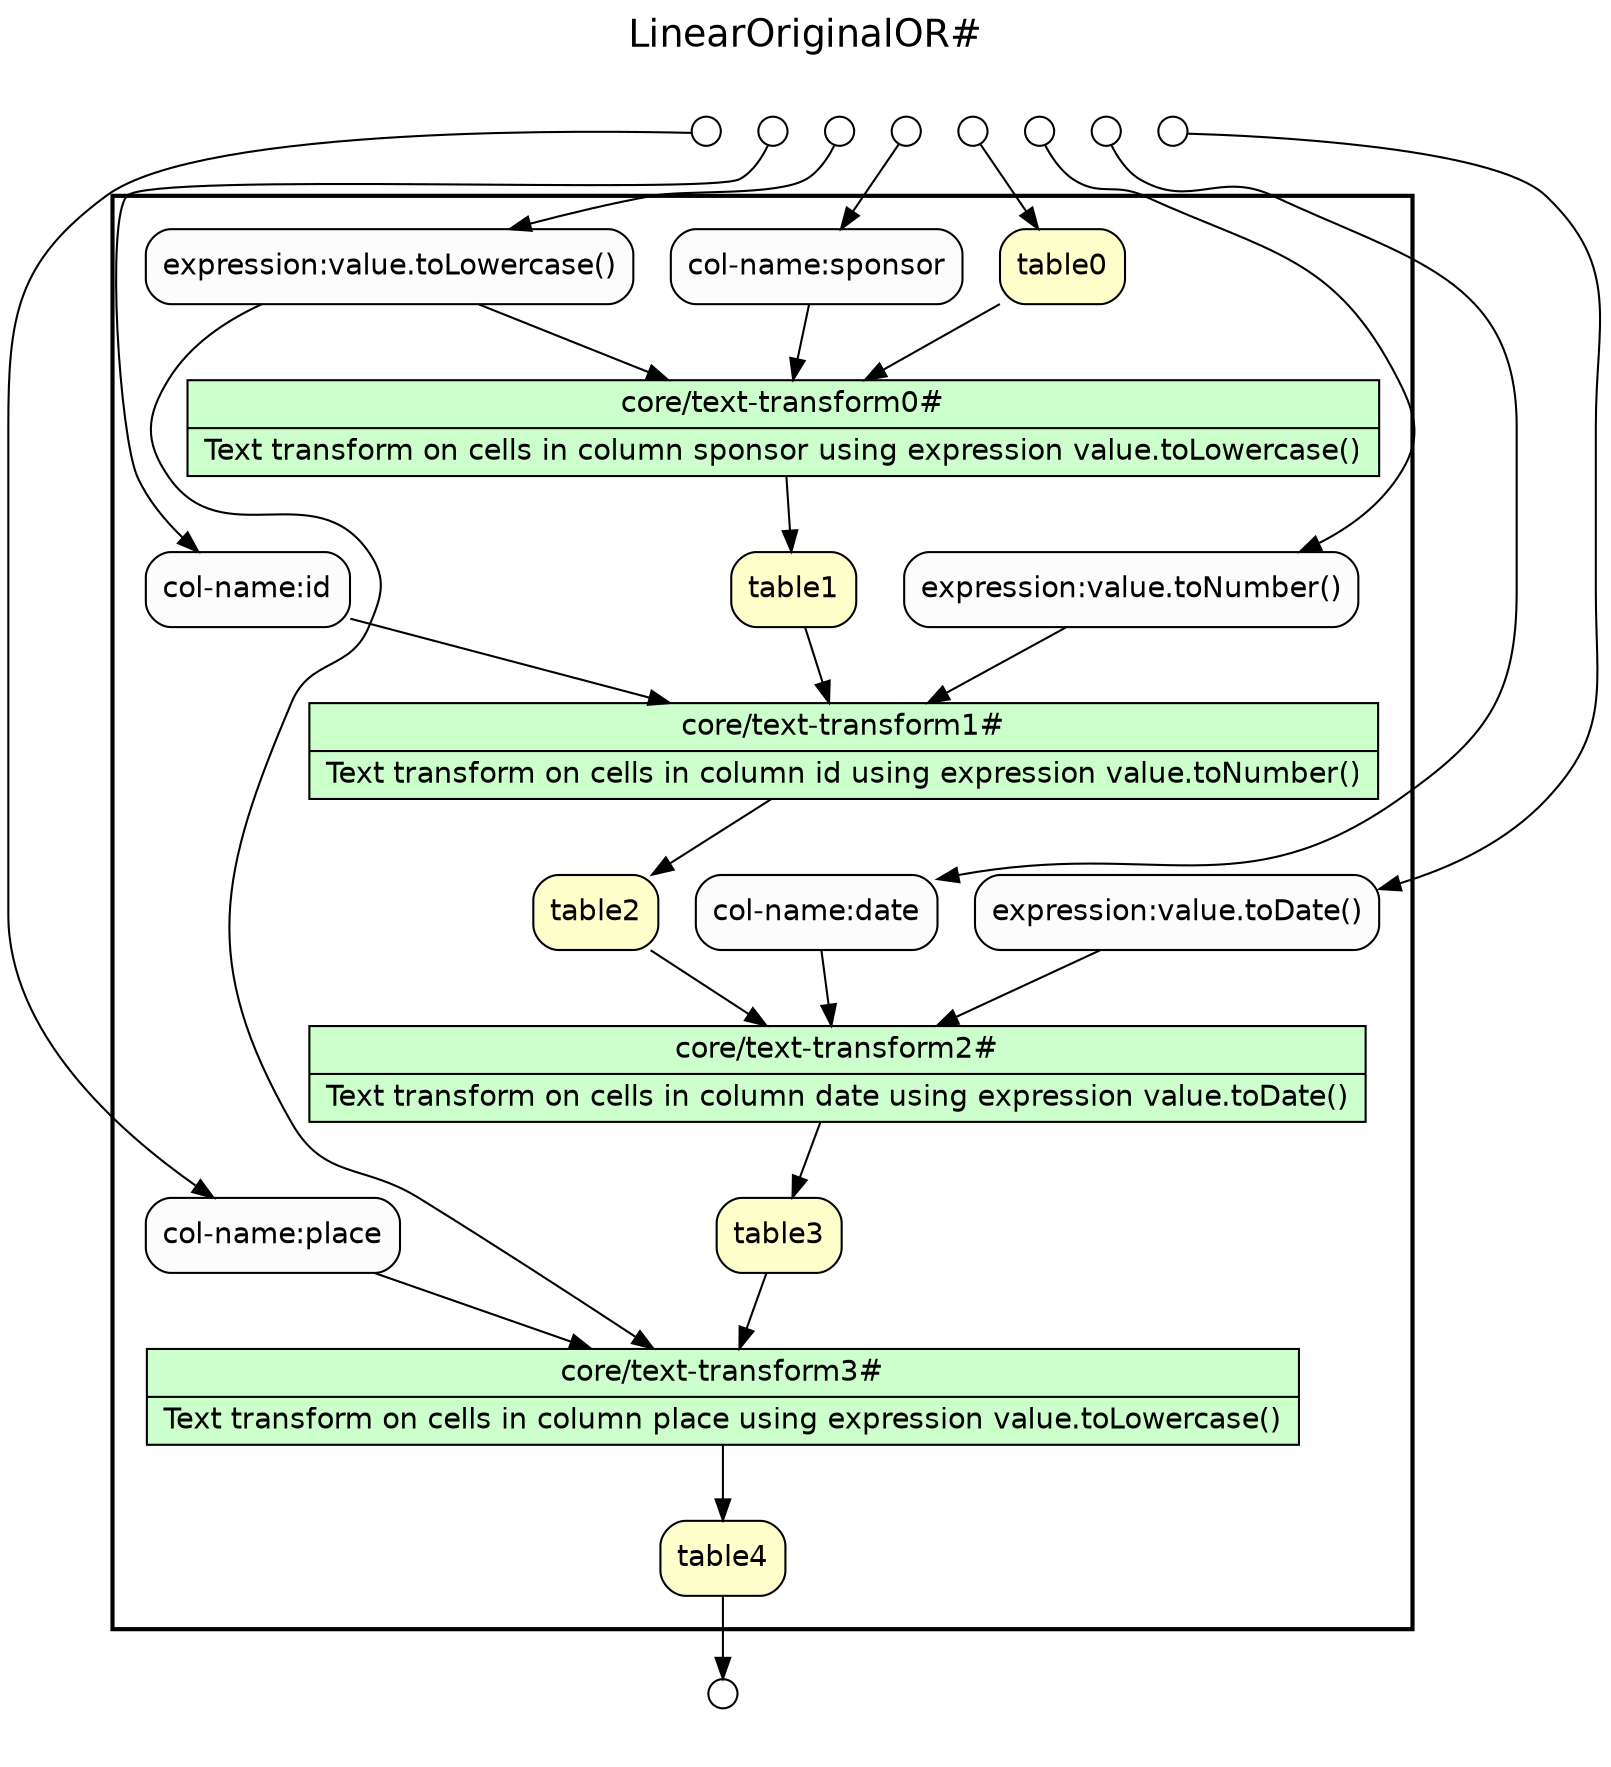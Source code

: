 
/* Start of top-level graph */
digraph Workflow {
rankdir=TB

/* Title for graph */
fontname=Helvetica; fontsize=18; labelloc=t
label="LinearOriginalOR#"

/* Start of double cluster for drawing box around nodes in workflow */
subgraph cluster_workflow_box_outer { label=""; color=black; penwidth=2
subgraph cluster_workflow_box_inner { label=""; penwidth=0

/* Style for nodes representing atomic programs in workflow */
node[shape=box style=filled fillcolor="#CCFFCC" peripheries=1 fontname=Helvetica]

/* Nodes representing atomic programs in workflow */
"core/text-transform0#" [shape=record rankdir=LR label="{<f0> core/text-transform0# |<f1> Text transform on cells in column sponsor using expression value.toLowercase()}"];
"core/text-transform1#" [shape=record rankdir=LR label="{<f0> core/text-transform1# |<f1> Text transform on cells in column id using expression value.toNumber()}"];
"core/text-transform2#" [shape=record rankdir=LR label="{<f0> core/text-transform2# |<f1> Text transform on cells in column date using expression value.toDate()}"];
"core/text-transform3#" [shape=record rankdir=LR label="{<f0> core/text-transform3# |<f1> Text transform on cells in column place using expression value.toLowercase()}"];

/* Style for nodes representing non-parameter data channels in workflow */
node[shape=box style="rounded,filled" fillcolor="#FFFFCC" peripheries=1 fontname=Helvetica]

/* Nodes for non-parameter data channels in workflow */
table4
table0
table1
table2
table3

/* Style for nodes representing parameter channels in workflow */
node[shape=box style="rounded,filled" fillcolor="#FCFCFC" peripheries=1 fontname=Helvetica]

/* Nodes representing parameter channels in workflow */
"col-name:sponsor"
"expression:value.toLowercase()"
"col-name:id"
"expression:value.toNumber()"
"col-name:date"
"expression:value.toDate()"
"col-name:place"

/* Edges representing connections between programs and channels */
"core/text-transform0#" -> table1
"col-name:sponsor" -> "core/text-transform0#"
"expression:value.toLowercase()" -> "core/text-transform0#"
table0 -> "core/text-transform0#"
"core/text-transform1#" -> table2
"col-name:id" -> "core/text-transform1#"
"expression:value.toNumber()" -> "core/text-transform1#"
table1 -> "core/text-transform1#"
"core/text-transform2#" -> table3
"col-name:date" -> "core/text-transform2#"
"expression:value.toDate()" -> "core/text-transform2#"
table2 -> "core/text-transform2#"
"core/text-transform3#" -> table4
"col-name:place" -> "core/text-transform3#"
"expression:value.toLowercase()" -> "core/text-transform3#"
table3 -> "core/text-transform3#"

/* End of double cluster for drawing box around nodes in workflow */
}}

/* Hidden double-cluster for grouping workflow input ports */
subgraph cluster_input_ports_group_outer { label=""; penwidth=0
subgraph cluster_input_ports_group_inner { label=""; penwidth=0

/* Style for nodes representing workflow input ports */
node[shape=circle style="rounded,filled" fillcolor="#FFFFFF" peripheries=1 fontname=Helvetica width=0.2]

/* Nodes representing workflow input ports */
"expression:value.toDate()_input_port" [label=""]
"col-name:place_input_port" [label=""]
"col-name:sponsor_input_port" [label=""]
"expression:value.toLowercase()_input_port" [label=""]
"expression:value.toNumber()_input_port" [label=""]
"col-name:id_input_port" [label=""]
"col-name:date_input_port" [label=""]
table0_input_port [label=""]

/* End of double-cluster for grouping workflow input ports */
}}

/* Hidden double-cluster for grouping workflow output ports */
subgraph cluster_output_ports_group_outer { label=""; penwidth=0
subgraph cluster_output_ports_group_inner { label=""; penwidth=0

/* Style for nodes representing workflow output ports */
node[shape=circle style="rounded,filled" fillcolor="#FFFFFF" peripheries=1 fontname=Helvetica width=0.2]

/* Nodes representing workflow output ports */
table4_output_port [label=""]

/* End of double-cluster for grouping workflow output ports */
}}

/* Edges from input ports to channels */
"expression:value.toDate()_input_port" -> "expression:value.toDate()"
"col-name:place_input_port" -> "col-name:place"
"col-name:sponsor_input_port" -> "col-name:sponsor"
"expression:value.toLowercase()_input_port" -> "expression:value.toLowercase()"
"expression:value.toNumber()_input_port" -> "expression:value.toNumber()"
"col-name:id_input_port" -> "col-name:id"
"col-name:date_input_port" -> "col-name:date"
table0_input_port -> table0

/* Edges from channels to output ports */
table4 -> table4_output_port

/* End of top-level graph */
}
